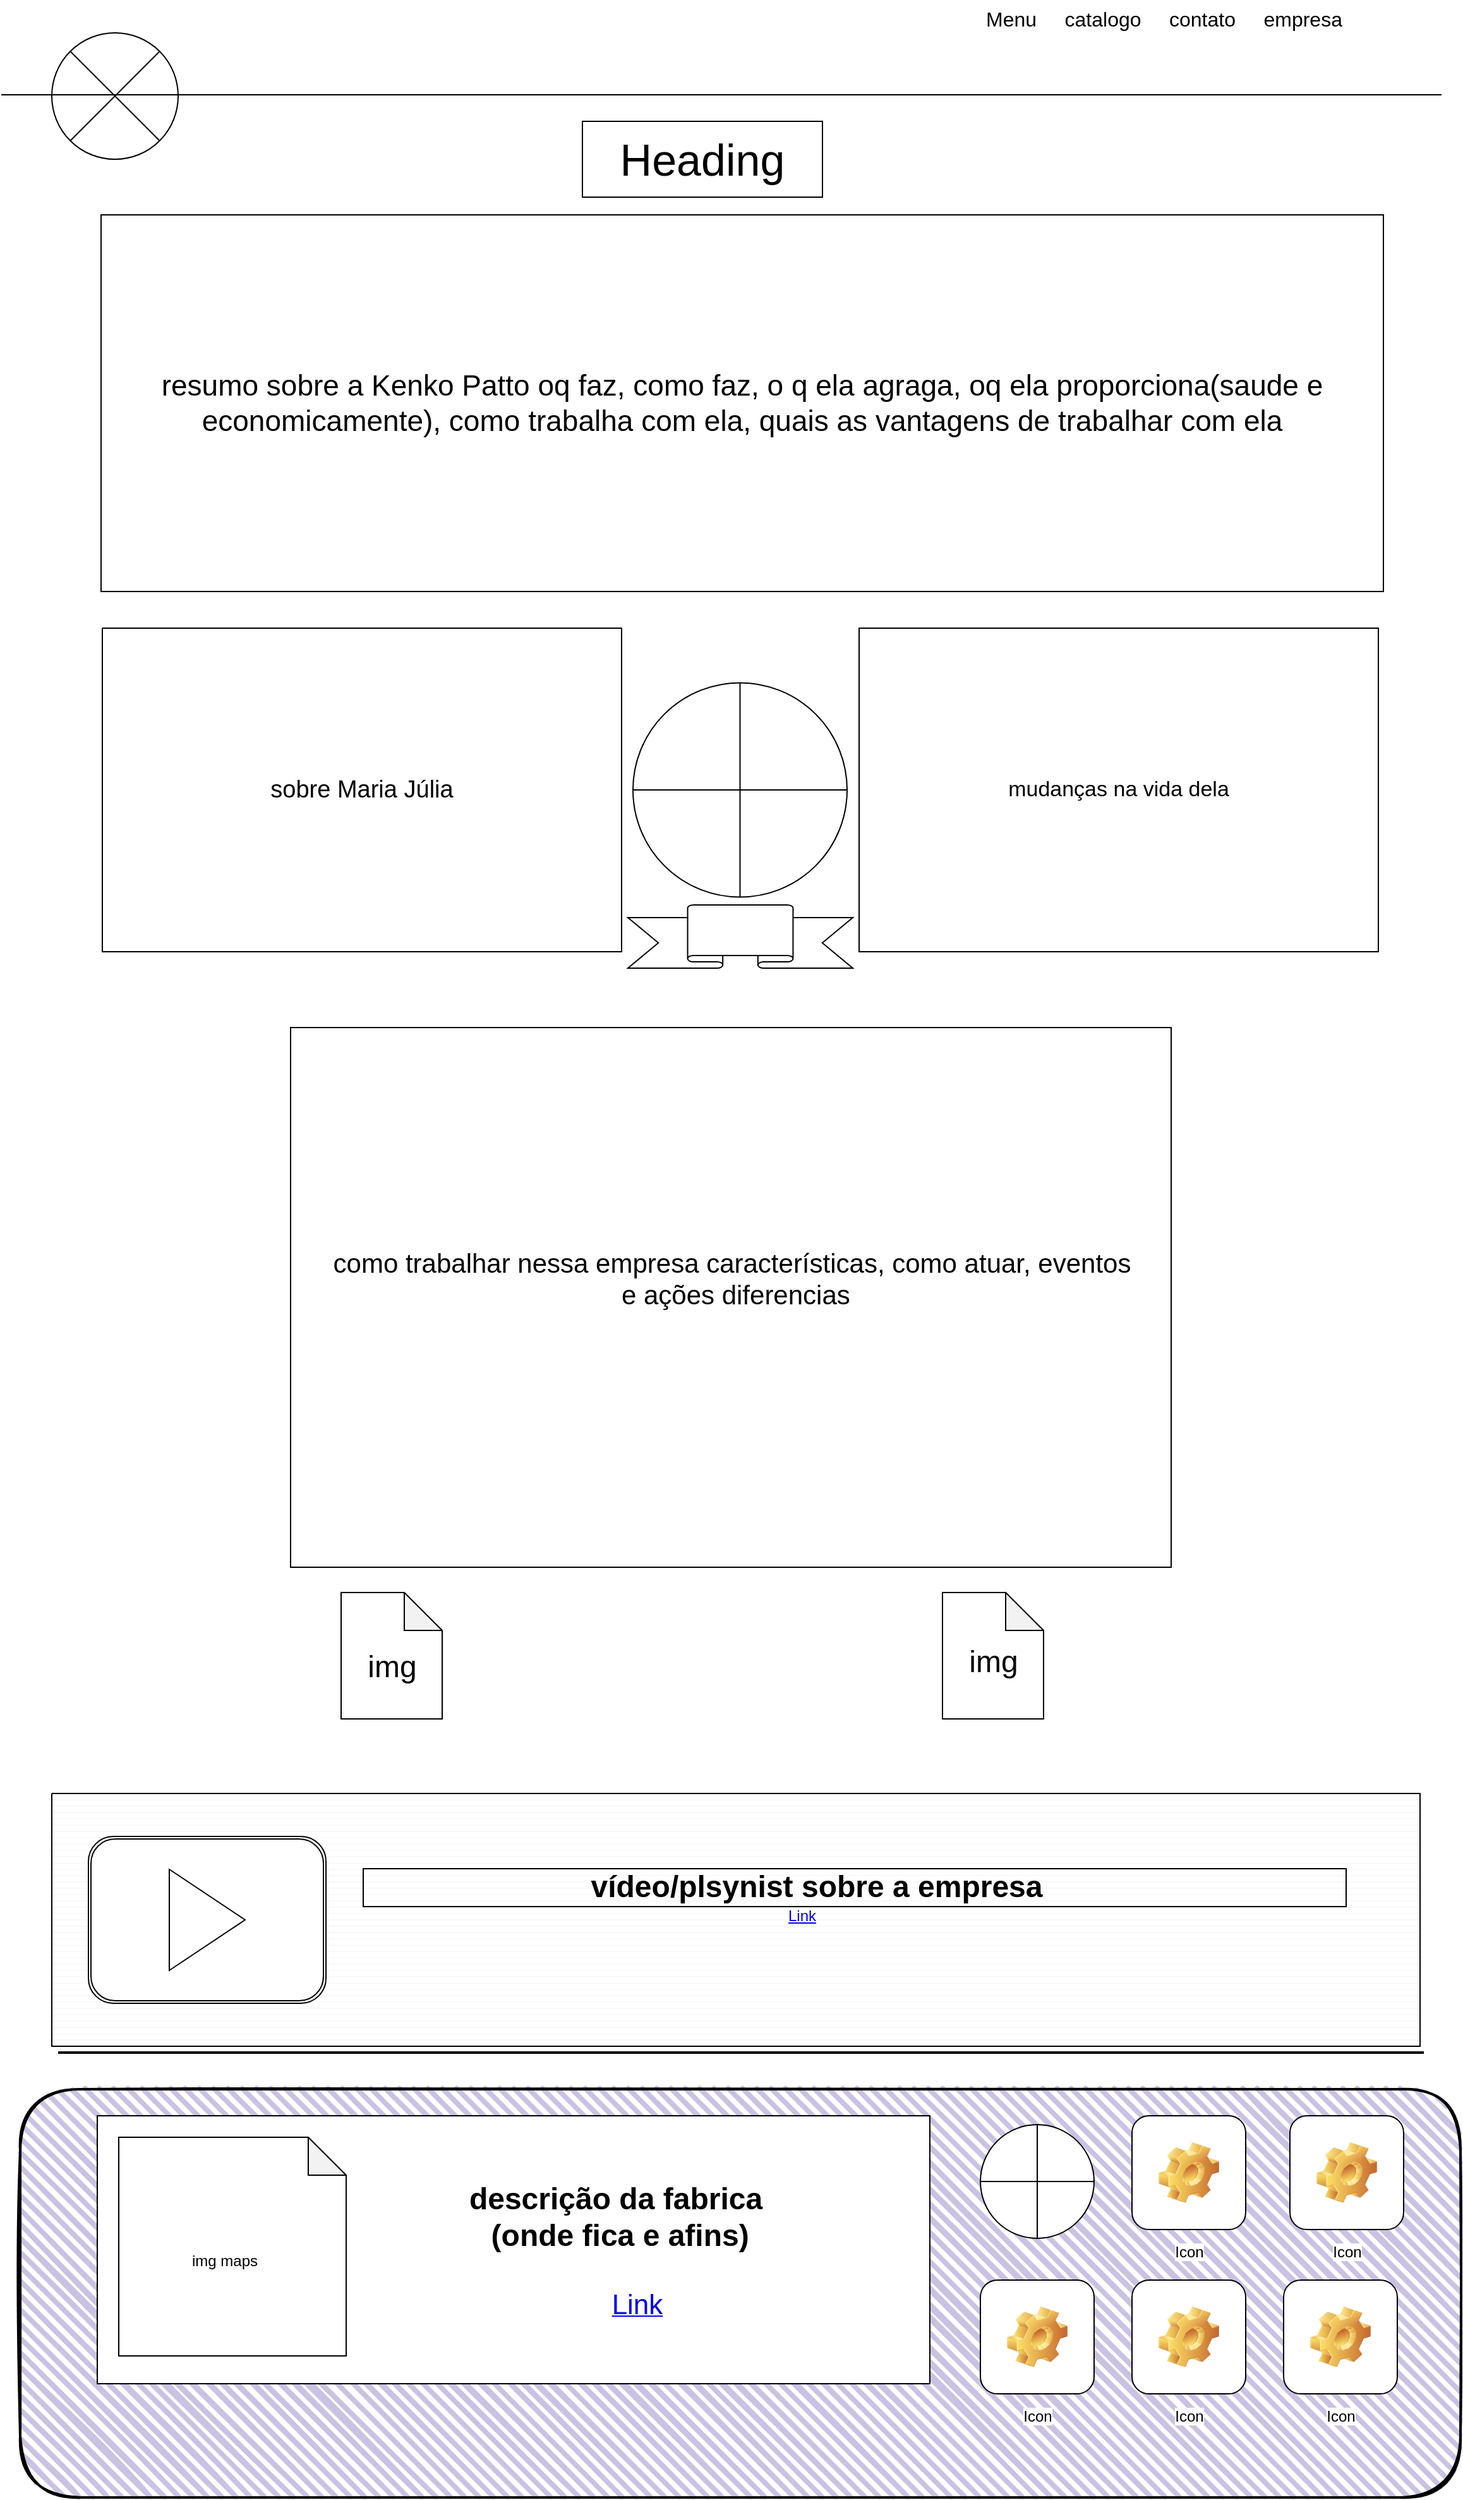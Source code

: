 <mxfile version="24.7.7" pages="2">
  <diagram name="Página-1" id="DGsqQPYIJQbKNCPXhMsJ">
    <mxGraphModel dx="1760" dy="868" grid="0" gridSize="10" guides="1" tooltips="1" connect="1" arrows="1" fold="1" page="1" pageScale="1" pageWidth="1169" pageHeight="827" math="0" shadow="0">
      <root>
        <mxCell id="0" />
        <mxCell id="1" parent="0" />
        <mxCell id="VSM80FEj64X5AF1LNCMf-4" value="" style="shape=sumEllipse;perimeter=ellipsePerimeter;whiteSpace=wrap;html=1;backgroundOutline=1;" parent="1" vertex="1">
          <mxGeometry x="40" y="40" width="100" height="100" as="geometry" />
        </mxCell>
        <mxCell id="VSM80FEj64X5AF1LNCMf-5" value="" style="endArrow=none;html=1;rounded=0;" parent="1" edge="1">
          <mxGeometry width="50" height="50" relative="1" as="geometry">
            <mxPoint y="89" as="sourcePoint" />
            <mxPoint x="1140" y="89" as="targetPoint" />
          </mxGeometry>
        </mxCell>
        <mxCell id="VSM80FEj64X5AF1LNCMf-7" value="Heading" style="whiteSpace=wrap;html=1;fontSize=35;" parent="1" vertex="1">
          <mxGeometry x="460" y="110" width="190" height="60" as="geometry" />
        </mxCell>
        <mxCell id="VSM80FEj64X5AF1LNCMf-9" value="&lt;div style=&quot;&quot;&gt;&lt;span style=&quot;font-size: 23px; background-color: initial;&quot;&gt;resumo sobre a Kenko Patto oq faz, como faz, o q ela agraga, oq ela proporciona(saude e economicamente), como trabalha com ela, quais as vantagens de trabalhar com ela&lt;/span&gt;&lt;/div&gt;" style="whiteSpace=wrap;html=1;align=center;" parent="1" vertex="1">
          <mxGeometry x="79" y="184" width="1015" height="298" as="geometry" />
        </mxCell>
        <mxCell id="VSM80FEj64X5AF1LNCMf-11" value="&lt;font style=&quot;font-size: 16px;&quot;&gt;Menu&amp;nbsp; &amp;nbsp; &amp;nbsp;catalogo&amp;nbsp; &amp;nbsp; &amp;nbsp;contato&amp;nbsp; &amp;nbsp; &amp;nbsp;empresa&lt;/font&gt;" style="text;strokeColor=none;align=center;fillColor=none;html=1;verticalAlign=middle;whiteSpace=wrap;rounded=0;" parent="1" vertex="1">
          <mxGeometry x="714" y="14" width="413" height="30" as="geometry" />
        </mxCell>
        <mxCell id="VSM80FEj64X5AF1LNCMf-12" value="" style="verticalLabelPosition=bottom;verticalAlign=top;html=1;shape=mxgraph.flowchart.summing_function;" parent="1" vertex="1">
          <mxGeometry x="500" y="554.25" width="169.5" height="169.5" as="geometry" />
        </mxCell>
        <mxCell id="VSM80FEj64X5AF1LNCMf-13" value="&lt;font style=&quot;font-size: 19px;&quot;&gt;sobre Maria Júlia&lt;/font&gt;" style="whiteSpace=wrap;html=1;align=center;" parent="1" vertex="1">
          <mxGeometry x="80" y="511" width="411" height="256" as="geometry" />
        </mxCell>
        <mxCell id="VSM80FEj64X5AF1LNCMf-14" value="&lt;font style=&quot;font-size: 17px;&quot;&gt;mudanças na vida dela&lt;/font&gt;" style="whiteSpace=wrap;html=1;align=center;" parent="1" vertex="1">
          <mxGeometry x="679" y="511" width="411" height="256" as="geometry" />
        </mxCell>
        <mxCell id="VSM80FEj64X5AF1LNCMf-21" value="" style="line;strokeWidth=2;html=1;" parent="1" vertex="1">
          <mxGeometry x="45" y="1633" width="1081" height="10" as="geometry" />
        </mxCell>
        <mxCell id="aKjQmdAK-u5cf6OCAZIf-1" value="" style="verticalLabelPosition=bottom;verticalAlign=top;html=1;shape=mxgraph.basic.banner" parent="1" vertex="1">
          <mxGeometry x="496" y="730" width="178" height="50" as="geometry" />
        </mxCell>
        <mxCell id="Zj-dW8tiq4TBuCb3AxjM-1" value="" style="group" vertex="1" connectable="0" parent="1">
          <mxGeometry x="259" y="1274" width="100" height="100" as="geometry" />
        </mxCell>
        <mxCell id="G3FBcfLDIwjlkrMmJh7R-3" value="" style="shape=note;whiteSpace=wrap;html=1;backgroundOutline=1;darkOpacity=0.05;" parent="Zj-dW8tiq4TBuCb3AxjM-1" vertex="1">
          <mxGeometry x="10" width="80" height="100" as="geometry" />
        </mxCell>
        <mxCell id="G3FBcfLDIwjlkrMmJh7R-5" value="&lt;span style=&quot;font-weight: normal;&quot;&gt;img&lt;/span&gt;" style="text;strokeColor=none;fillColor=none;html=1;fontSize=24;fontStyle=1;verticalAlign=middle;align=center;" parent="Zj-dW8tiq4TBuCb3AxjM-1" vertex="1">
          <mxGeometry y="39" width="100" height="40" as="geometry" />
        </mxCell>
        <mxCell id="Zj-dW8tiq4TBuCb3AxjM-2" value="" style="group" vertex="1" connectable="0" parent="1">
          <mxGeometry x="735" y="1274" width="100" height="100" as="geometry" />
        </mxCell>
        <mxCell id="G3FBcfLDIwjlkrMmJh7R-4" value="" style="shape=note;whiteSpace=wrap;html=1;backgroundOutline=1;darkOpacity=0.05;" parent="Zj-dW8tiq4TBuCb3AxjM-2" vertex="1">
          <mxGeometry x="10" width="80" height="100" as="geometry" />
        </mxCell>
        <mxCell id="G3FBcfLDIwjlkrMmJh7R-6" value="&lt;span style=&quot;font-weight: normal;&quot;&gt;img&lt;/span&gt;" style="text;strokeColor=none;fillColor=none;html=1;fontSize=24;fontStyle=1;verticalAlign=middle;align=center;" parent="Zj-dW8tiq4TBuCb3AxjM-2" vertex="1">
          <mxGeometry y="35" width="100" height="40" as="geometry" />
        </mxCell>
        <mxCell id="Zj-dW8tiq4TBuCb3AxjM-3" value="" style="group" vertex="1" connectable="0" parent="1">
          <mxGeometry x="229" y="827" width="697" height="427" as="geometry" />
        </mxCell>
        <mxCell id="G3FBcfLDIwjlkrMmJh7R-2" value="" style="rounded=0;whiteSpace=wrap;html=1;verticalAlign=bottom;" parent="Zj-dW8tiq4TBuCb3AxjM-3" vertex="1">
          <mxGeometry width="697" height="427" as="geometry" />
        </mxCell>
        <mxCell id="VSM80FEj64X5AF1LNCMf-15" value="&lt;font style=&quot;font-size: 21px;&quot;&gt;como trabalhar nessa empresa características, como atuar, eventos&lt;br&gt;&amp;nbsp;e ações diferencias&lt;/font&gt;&lt;div&gt;&lt;font style=&quot;font-size: 21px;&quot;&gt;&lt;br&gt;&lt;/font&gt;&lt;/div&gt;" style="text;html=1;align=center;verticalAlign=middle;resizable=0;points=[];autosize=1;strokeColor=none;fillColor=none;fontSize=21;" parent="Zj-dW8tiq4TBuCb3AxjM-3" vertex="1">
          <mxGeometry x="24" y="167" width="649" height="88" as="geometry" />
        </mxCell>
        <mxCell id="Zj-dW8tiq4TBuCb3AxjM-4" value="" style="group" vertex="1" connectable="0" parent="1">
          <mxGeometry x="40" y="1433" width="1083" height="200" as="geometry" />
        </mxCell>
        <mxCell id="VSM80FEj64X5AF1LNCMf-29" value="" style="verticalLabelPosition=bottom;verticalAlign=top;html=1;shape=mxgraph.basic.patternFillRect;fillStyle=hor;step=5;fillStrokeWidth=0.2;fillStrokeColor=#dddddd;" parent="Zj-dW8tiq4TBuCb3AxjM-4" vertex="1">
          <mxGeometry width="1083" height="200" as="geometry" />
        </mxCell>
        <mxCell id="G3FBcfLDIwjlkrMmJh7R-7" value="" style="shape=ext;double=1;rounded=1;whiteSpace=wrap;html=1;" parent="Zj-dW8tiq4TBuCb3AxjM-4" vertex="1">
          <mxGeometry x="29" y="34" width="188" height="132" as="geometry" />
        </mxCell>
        <mxCell id="G3FBcfLDIwjlkrMmJh7R-8" value="" style="triangle;whiteSpace=wrap;html=1;" parent="Zj-dW8tiq4TBuCb3AxjM-4" vertex="1">
          <mxGeometry x="93" y="60" width="60" height="80" as="geometry" />
        </mxCell>
        <mxCell id="G3FBcfLDIwjlkrMmJh7R-9" value="&amp;nbsp; &amp;nbsp; &amp;nbsp; &amp;nbsp; &amp;nbsp; &amp;nbsp; &amp;nbsp; &amp;nbsp; &amp;nbsp; &amp;nbsp; &amp;nbsp; &amp;nbsp; &amp;nbsp; &amp;nbsp;vídeo/plsynist sobre a empresa&amp;nbsp; &amp;nbsp; &amp;nbsp; &amp;nbsp; &amp;nbsp; &amp;nbsp; &amp;nbsp; &amp;nbsp; &amp;nbsp; &amp;nbsp; &amp;nbsp; &amp;nbsp; &amp;nbsp; &amp;nbsp; &amp;nbsp; &amp;nbsp; &amp;nbsp; &amp;nbsp;&amp;nbsp;" style="text;strokeColor=none;fillColor=none;html=1;fontSize=24;fontStyle=1;verticalAlign=middle;align=center;labelBorderColor=default;" parent="Zj-dW8tiq4TBuCb3AxjM-4" vertex="1">
          <mxGeometry x="246" y="54" width="777" height="40" as="geometry" />
        </mxCell>
        <UserObject label="Link" link="https://www.draw.io" id="G3FBcfLDIwjlkrMmJh7R-10">
          <mxCell style="text;html=1;strokeColor=none;fillColor=none;whiteSpace=wrap;align=center;verticalAlign=middle;fontColor=#0000EE;fontStyle=4;" parent="Zj-dW8tiq4TBuCb3AxjM-4" vertex="1">
            <mxGeometry x="564" y="77" width="60" height="40" as="geometry" />
          </mxCell>
        </UserObject>
        <mxCell id="Zj-dW8tiq4TBuCb3AxjM-5" value="" style="group" vertex="1" connectable="0" parent="1">
          <mxGeometry x="15" y="1667" width="1140" height="323" as="geometry" />
        </mxCell>
        <mxCell id="G3FBcfLDIwjlkrMmJh7R-19" value="" style="rounded=1;whiteSpace=wrap;html=1;strokeWidth=2;fillWeight=4;hachureGap=8;hachureAngle=45;fillColor=#CAC2E2;sketch=1;" parent="Zj-dW8tiq4TBuCb3AxjM-5" vertex="1">
          <mxGeometry width="1140" height="323" as="geometry" />
        </mxCell>
        <mxCell id="VSM80FEj64X5AF1LNCMf-23" value="Icon" style="icon;html=1;image=img/clipart/Gear_128x128.png" parent="Zj-dW8tiq4TBuCb3AxjM-5" vertex="1">
          <mxGeometry x="1000" y="151" width="90" height="90" as="geometry" />
        </mxCell>
        <mxCell id="VSM80FEj64X5AF1LNCMf-24" value="Icon" style="icon;html=1;image=img/clipart/Gear_128x128.png" parent="Zj-dW8tiq4TBuCb3AxjM-5" vertex="1">
          <mxGeometry x="880" y="21" width="90" height="90" as="geometry" />
        </mxCell>
        <mxCell id="VSM80FEj64X5AF1LNCMf-27" value="" style="verticalLabelPosition=bottom;verticalAlign=top;html=1;shape=mxgraph.basic.rect;fillColor2=none;strokeWidth=1;size=20;indent=5;" parent="Zj-dW8tiq4TBuCb3AxjM-5" vertex="1">
          <mxGeometry x="61" y="21" width="659" height="212" as="geometry" />
        </mxCell>
        <mxCell id="G3FBcfLDIwjlkrMmJh7R-11" value="descrição da fabrica&lt;div&gt;&amp;nbsp;(onde fica e afins)&lt;/div&gt;" style="text;strokeColor=none;fillColor=none;html=1;fontSize=24;fontStyle=1;verticalAlign=middle;align=center;" parent="Zj-dW8tiq4TBuCb3AxjM-5" vertex="1">
          <mxGeometry x="205" y="81" width="532" height="40" as="geometry" />
        </mxCell>
        <mxCell id="G3FBcfLDIwjlkrMmJh7R-12" value="" style="shape=note;whiteSpace=wrap;html=1;backgroundOutline=1;darkOpacity=0.05;" parent="Zj-dW8tiq4TBuCb3AxjM-5" vertex="1">
          <mxGeometry x="78" y="38" width="180" height="173" as="geometry" />
        </mxCell>
        <mxCell id="G3FBcfLDIwjlkrMmJh7R-13" value="img maps" style="text;html=1;align=center;verticalAlign=middle;whiteSpace=wrap;rounded=0;" parent="Zj-dW8tiq4TBuCb3AxjM-5" vertex="1">
          <mxGeometry x="132" y="121" width="60" height="30" as="geometry" />
        </mxCell>
        <UserObject label="&lt;font style=&quot;font-size: 22px;&quot;&gt;Link&lt;/font&gt;" link="https://www.draw.io" id="G3FBcfLDIwjlkrMmJh7R-14">
          <mxCell style="text;html=1;strokeColor=none;fillColor=none;whiteSpace=wrap;align=center;verticalAlign=middle;fontColor=#0000EE;fontStyle=4;" parent="Zj-dW8tiq4TBuCb3AxjM-5" vertex="1">
            <mxGeometry x="267" y="151" width="443" height="40" as="geometry" />
          </mxCell>
        </UserObject>
        <mxCell id="G3FBcfLDIwjlkrMmJh7R-15" value="Icon" style="icon;html=1;image=img/clipart/Gear_128x128.png" parent="Zj-dW8tiq4TBuCb3AxjM-5" vertex="1">
          <mxGeometry x="1005" y="21" width="90" height="90" as="geometry" />
        </mxCell>
        <mxCell id="G3FBcfLDIwjlkrMmJh7R-16" value="Icon" style="icon;html=1;image=img/clipart/Gear_128x128.png" parent="Zj-dW8tiq4TBuCb3AxjM-5" vertex="1">
          <mxGeometry x="760" y="151" width="90" height="90" as="geometry" />
        </mxCell>
        <mxCell id="G3FBcfLDIwjlkrMmJh7R-17" value="Icon" style="icon;html=1;image=img/clipart/Gear_128x128.png" parent="Zj-dW8tiq4TBuCb3AxjM-5" vertex="1">
          <mxGeometry x="880" y="151" width="90" height="90" as="geometry" />
        </mxCell>
        <mxCell id="G3FBcfLDIwjlkrMmJh7R-18" value="" style="shape=orEllipse;perimeter=ellipsePerimeter;whiteSpace=wrap;html=1;backgroundOutline=1;" parent="Zj-dW8tiq4TBuCb3AxjM-5" vertex="1">
          <mxGeometry x="760" y="28" width="90" height="90" as="geometry" />
        </mxCell>
      </root>
    </mxGraphModel>
  </diagram>
  <diagram id="8-iJd-Ef1t959lijtK2D" name="Page-2">
    <mxGraphModel dx="880" dy="434" grid="1" gridSize="10" guides="1" tooltips="1" connect="1" arrows="1" fold="1" page="1" pageScale="1" pageWidth="827" pageHeight="1169" math="0" shadow="0">
      <root>
        <mxCell id="0" />
        <mxCell id="1" parent="0" />
        <mxCell id="X4LEFh4c7GkqBgULQ8IZ-1" value="" style="rounded=0;whiteSpace=wrap;html=1;" parent="1" vertex="1">
          <mxGeometry x="40" y="1220" width="510" height="520" as="geometry" />
        </mxCell>
        <mxCell id="r2p_q_DRn6OBqrZlweKZ-1" value="" style="shape=sumEllipse;perimeter=ellipsePerimeter;whiteSpace=wrap;html=1;backgroundOutline=1;" parent="1" vertex="1">
          <mxGeometry x="40" y="40" width="120" height="120" as="geometry" />
        </mxCell>
        <mxCell id="KvcR4RIIoVGIzCTDaifZ-2" value="" style="endArrow=none;html=1;rounded=0;" parent="1" edge="1">
          <mxGeometry width="50" height="50" relative="1" as="geometry">
            <mxPoint x="20" y="90" as="sourcePoint" />
            <mxPoint x="790" y="90" as="targetPoint" />
          </mxGeometry>
        </mxCell>
        <mxCell id="KvcR4RIIoVGIzCTDaifZ-3" value="" style="verticalLabelPosition=bottom;verticalAlign=top;html=1;shape=mxgraph.basic.patternFillRect;fillStyle=diag;step=5;fillStrokeWidth=0.2;fillStrokeColor=#dddddd;" parent="1" vertex="1">
          <mxGeometry x="740" y="20" width="60" height="10" as="geometry" />
        </mxCell>
        <mxCell id="KvcR4RIIoVGIzCTDaifZ-4" value="" style="verticalLabelPosition=bottom;verticalAlign=top;html=1;shape=mxgraph.basic.patternFillRect;fillStyle=diag;step=5;fillStrokeWidth=0.2;fillStrokeColor=#dddddd;" parent="1" vertex="1">
          <mxGeometry x="740" y="35" width="60" height="10" as="geometry" />
        </mxCell>
        <mxCell id="KvcR4RIIoVGIzCTDaifZ-5" value="" style="verticalLabelPosition=bottom;verticalAlign=top;html=1;shape=mxgraph.basic.patternFillRect;fillStyle=diag;step=5;fillStrokeWidth=0.2;fillStrokeColor=#dddddd;" parent="1" vertex="1">
          <mxGeometry x="740" y="50" width="60" height="10" as="geometry" />
        </mxCell>
        <mxCell id="Iui0lqI1KNWUsenBTH-7-1" value="&lt;font style=&quot;font-size: 58px;&quot;&gt;Heading&lt;/font&gt;" style="whiteSpace=wrap;html=1;fontSize=35;" parent="1" vertex="1">
          <mxGeometry x="210" y="110" width="380" height="120" as="geometry" />
        </mxCell>
        <mxCell id="NXRJMm1Wl9gJ3KY69vzZ-1" value="&lt;font style=&quot;font-size: 25px;&quot;&gt;resumo sobre a Kenko Patto oq faz, como faz, o q ela agraga, oq ela proporciona(saude e economicamente), como trabalha com ela, quais as vantagens de trabalhar com ela&lt;/font&gt;" style="whiteSpace=wrap;html=1;align=center;" parent="1" vertex="1">
          <mxGeometry x="33" y="251" width="760" height="349" as="geometry" />
        </mxCell>
        <mxCell id="ebGXN-UTlnNasjXm3oPx-1" value="&lt;font style=&quot;font-size: 19px;&quot;&gt;sobre Maria Júlia&lt;/font&gt;" style="whiteSpace=wrap;html=1;align=center;" parent="1" vertex="1">
          <mxGeometry x="260" y="670" width="545.86" height="440" as="geometry" />
        </mxCell>
        <mxCell id="LZA_4NyY1v5M5KcLGQrL-1" value="" style="verticalLabelPosition=bottom;verticalAlign=top;html=1;shape=mxgraph.flowchart.summing_function;" parent="1" vertex="1">
          <mxGeometry x="20" y="778.5" width="223" height="223" as="geometry" />
        </mxCell>
        <mxCell id="rjjC7vrXv90tubW2lcuH-3" value="&lt;font style=&quot;font-size: 19px;&quot;&gt;&lt;font style=&quot;font-size: 19px;&quot;&gt;como trabalhar nessa empresa características,&lt;/font&gt;&lt;/font&gt;&lt;div&gt;&lt;font style=&quot;font-size: 19px;&quot;&gt;&lt;font style=&quot;font-size: 19px;&quot;&gt;como atuar, eventos e ações diferencias&lt;/font&gt;&lt;br&gt;&lt;/font&gt;&lt;div style=&quot;font-size: 19px;&quot;&gt;&lt;font style=&quot;font-size: 19px;&quot;&gt;&lt;br&gt;&lt;/font&gt;&lt;/div&gt;&lt;/div&gt;" style="text;html=1;align=center;verticalAlign=middle;resizable=0;points=[];autosize=1;strokeColor=none;fillColor=none;" parent="1" vertex="1">
          <mxGeometry x="60" y="1440" width="420" height="80" as="geometry" />
        </mxCell>
        <mxCell id="MVF-NtLu1AlFVdGl3USb-1" value="" style="verticalLabelPosition=bottom;verticalAlign=top;html=1;shape=mxgraph.basic.rect;fillColor2=none;strokeWidth=1;size=20;indent=5;" parent="1" vertex="1">
          <mxGeometry x="10" y="1760" width="790" height="150" as="geometry" />
        </mxCell>
        <mxCell id="X4LEFh4c7GkqBgULQ8IZ-3" value="" style="shape=note;whiteSpace=wrap;html=1;backgroundOutline=1;darkOpacity=0.05;size=87;" parent="1" vertex="1">
          <mxGeometry x="602.5" y="1220" width="190" height="180" as="geometry" />
        </mxCell>
        <mxCell id="X4LEFh4c7GkqBgULQ8IZ-4" value="img" style="text;html=1;align=center;verticalAlign=middle;whiteSpace=wrap;rounded=0;" parent="1" vertex="1">
          <mxGeometry x="663.5" y="1265" width="60" height="90" as="geometry" />
        </mxCell>
        <mxCell id="X4LEFh4c7GkqBgULQ8IZ-5" value="" style="shape=note;whiteSpace=wrap;html=1;backgroundOutline=1;darkOpacity=0.05;size=87;" parent="1" vertex="1">
          <mxGeometry x="610" y="1470" width="190" height="180" as="geometry" />
        </mxCell>
        <mxCell id="X4LEFh4c7GkqBgULQ8IZ-6" value="img" style="text;html=1;align=center;verticalAlign=middle;whiteSpace=wrap;rounded=0;" parent="1" vertex="1">
          <mxGeometry x="671" y="1515" width="60" height="90" as="geometry" />
        </mxCell>
        <mxCell id="fiTfk_zbXVkOkwCaRIPI-1" value="" style="shape=ext;double=1;rounded=1;whiteSpace=wrap;html=1;" parent="1" vertex="1">
          <mxGeometry x="40" y="1774.5" width="172.33" height="121" as="geometry" />
        </mxCell>
        <mxCell id="fiTfk_zbXVkOkwCaRIPI-2" value="" style="triangle;whiteSpace=wrap;html=1;" parent="1" vertex="1">
          <mxGeometry x="104" y="1800.5" width="48.75" height="65" as="geometry" />
        </mxCell>
        <mxCell id="JI5EUnYwFgxwicJIQYi_-1" value="&amp;nbsp; &amp;nbsp; &amp;nbsp; &amp;nbsp; &amp;nbsp; &amp;nbsp; &amp;nbsp; &amp;nbsp;vídeo/plsynist sobre a empresa&amp;nbsp; &amp;nbsp; &amp;nbsp; &amp;nbsp; &amp;nbsp; &amp;nbsp; &amp;nbsp; &amp;nbsp;&amp;nbsp;" style="text;strokeColor=none;fillColor=none;html=1;fontSize=24;fontStyle=1;verticalAlign=middle;align=center;labelBorderColor=default;" parent="1" vertex="1">
          <mxGeometry x="229" y="1790" width="564" height="40" as="geometry" />
        </mxCell>
        <UserObject label="alskdlaskdlaksdlkasldklasskdlaskdlkasldkaslkdlaskd" link="https://www.draw.io" id="JI5EUnYwFgxwicJIQYi_-2">
          <mxCell style="text;html=1;strokeColor=none;fillColor=none;whiteSpace=wrap;align=center;verticalAlign=middle;fontColor=#0000EE;fontStyle=4;" parent="1" vertex="1">
            <mxGeometry x="450" y="1825.5" width="60" height="40" as="geometry" />
          </mxCell>
        </UserObject>
        <mxCell id="O-vwELs3RWgRDbuuFP77-2" value="" style="group" vertex="1" connectable="0" parent="1">
          <mxGeometry x="15" y="1930" width="780" height="390" as="geometry" />
        </mxCell>
        <mxCell id="uMMV1ZB-pv_lmxN3f1N2-1" value="" style="rounded=1;whiteSpace=wrap;html=1;strokeWidth=2;fillWeight=4;hachureGap=8;hachureAngle=45;fillColor=#DAD9E2;sketch=1;" parent="O-vwELs3RWgRDbuuFP77-2" vertex="1">
          <mxGeometry width="780" height="390" as="geometry" />
        </mxCell>
        <mxCell id="JI5EUnYwFgxwicJIQYi_-3" value="Icon" style="icon;html=1;image=img/clipart/Gear_128x128.png" parent="O-vwELs3RWgRDbuuFP77-2" vertex="1">
          <mxGeometry x="325" y="140" width="110" height="110" as="geometry" />
        </mxCell>
        <mxCell id="JI5EUnYwFgxwicJIQYi_-5" value="Icon" style="icon;html=1;image=img/clipart/Gear_128x128.png" parent="O-vwELs3RWgRDbuuFP77-2" vertex="1">
          <mxGeometry x="465" y="140" width="110" height="110" as="geometry" />
        </mxCell>
        <mxCell id="JI5EUnYwFgxwicJIQYi_-6" value="Icon" style="icon;html=1;image=img/clipart/Gear_128x128.png" parent="O-vwELs3RWgRDbuuFP77-2" vertex="1">
          <mxGeometry x="627.5" y="140" width="110" height="110" as="geometry" />
        </mxCell>
        <mxCell id="JI5EUnYwFgxwicJIQYi_-7" value="Icon" style="icon;html=1;image=img/clipart/Gear_128x128.png" parent="O-vwELs3RWgRDbuuFP77-2" vertex="1">
          <mxGeometry x="35" y="140" width="110" height="110" as="geometry" />
        </mxCell>
        <mxCell id="JI5EUnYwFgxwicJIQYi_-8" value="Icon" style="icon;html=1;image=img/clipart/Gear_128x128.png" parent="O-vwELs3RWgRDbuuFP77-2" vertex="1">
          <mxGeometry x="185" y="140" width="110" height="110" as="geometry" />
        </mxCell>
        <mxCell id="teKnCMSxKBwP3Up9mitu-2" value="local e contato" style="text;strokeColor=none;fillColor=none;html=1;fontSize=24;fontStyle=1;verticalAlign=middle;align=center;" parent="O-vwELs3RWgRDbuuFP77-2" vertex="1">
          <mxGeometry x="85" width="100" height="40" as="geometry" />
        </mxCell>
      </root>
    </mxGraphModel>
  </diagram>
</mxfile>

